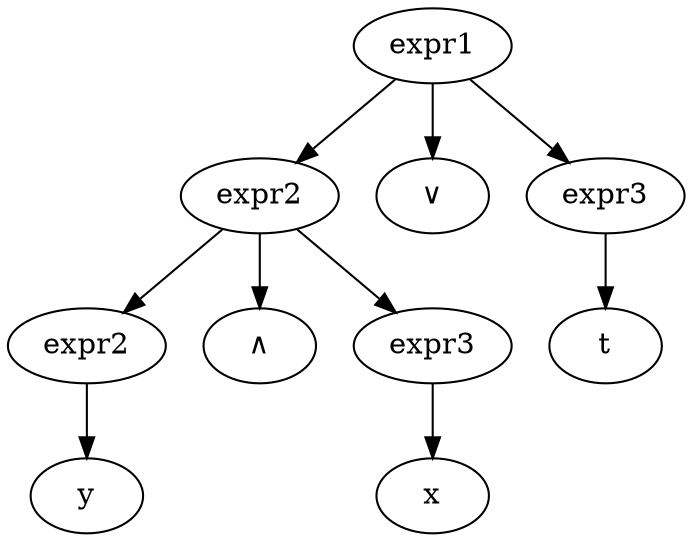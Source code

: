 digraph g{
   expr2 [label="expr2"];
   OR1 [label="∨"];
   expr3 [label="expr3"];
   expr1 -> expr2, OR1, expr3 ;
   expr4 [label="expr2"];
   AND1 [label="∧"];
   expr5 [label="expr3"];
   expr2 -> expr4, AND1,expr5 ;
   expr5 -> x;
   expr4 -> y;
   expr3 -> t;
}